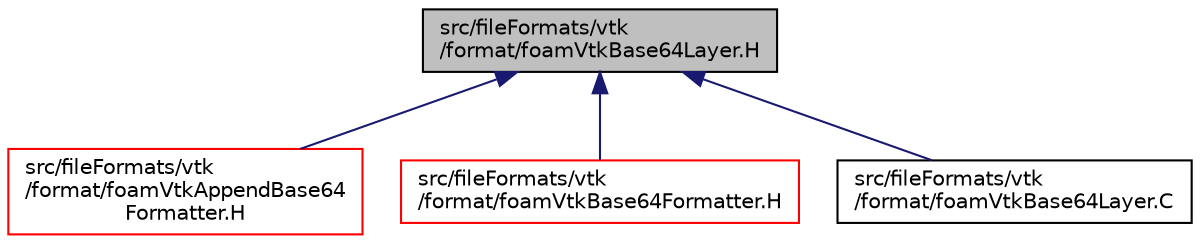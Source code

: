 digraph "src/fileFormats/vtk/format/foamVtkBase64Layer.H"
{
  bgcolor="transparent";
  edge [fontname="Helvetica",fontsize="10",labelfontname="Helvetica",labelfontsize="10"];
  node [fontname="Helvetica",fontsize="10",shape=record];
  Node1 [label="src/fileFormats/vtk\l/format/foamVtkBase64Layer.H",height=0.2,width=0.4,color="black", fillcolor="grey75", style="filled" fontcolor="black"];
  Node1 -> Node2 [dir="back",color="midnightblue",fontsize="10",style="solid",fontname="Helvetica"];
  Node2 [label="src/fileFormats/vtk\l/format/foamVtkAppendBase64\lFormatter.H",height=0.2,width=0.4,color="red",URL="$foamVtkAppendBase64Formatter_8H.html"];
  Node1 -> Node3 [dir="back",color="midnightblue",fontsize="10",style="solid",fontname="Helvetica"];
  Node3 [label="src/fileFormats/vtk\l/format/foamVtkBase64Formatter.H",height=0.2,width=0.4,color="red",URL="$foamVtkBase64Formatter_8H.html"];
  Node1 -> Node4 [dir="back",color="midnightblue",fontsize="10",style="solid",fontname="Helvetica"];
  Node4 [label="src/fileFormats/vtk\l/format/foamVtkBase64Layer.C",height=0.2,width=0.4,color="black",URL="$foamVtkBase64Layer_8C.html"];
}
